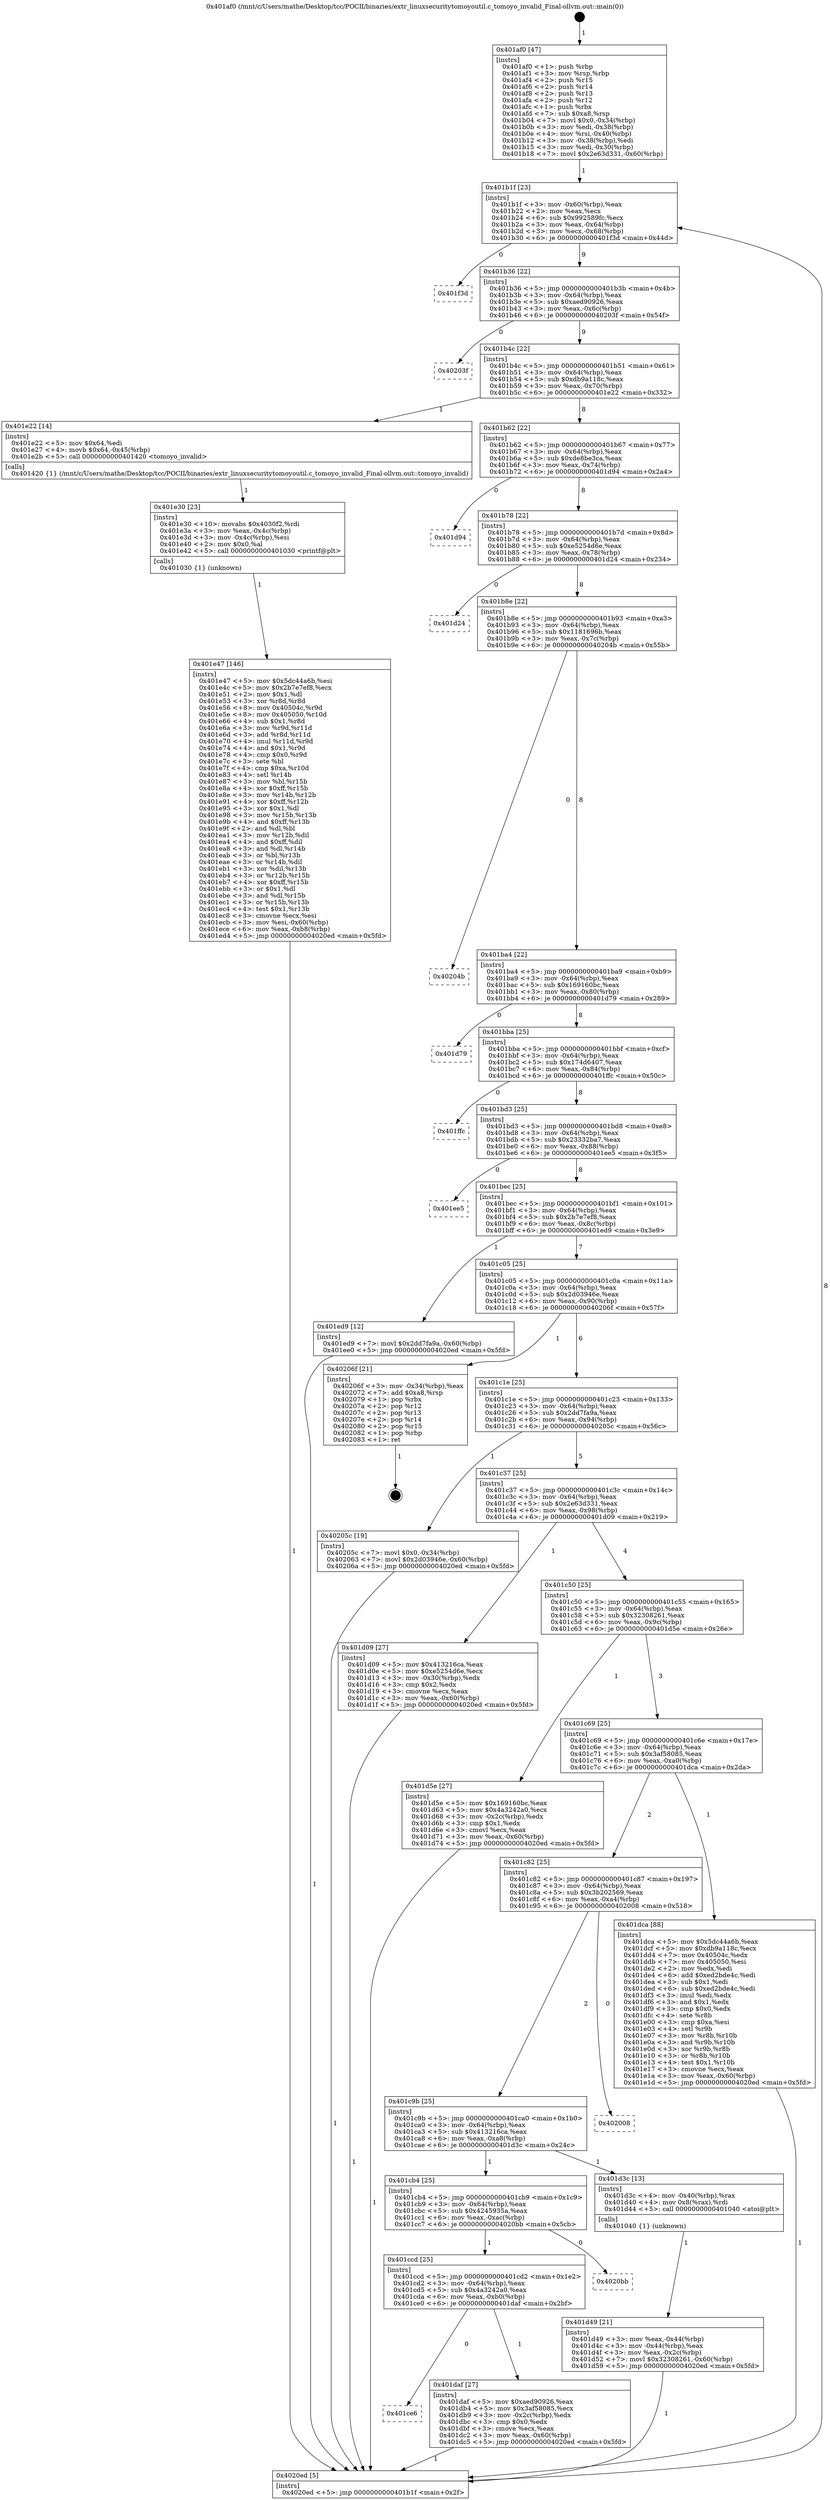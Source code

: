 digraph "0x401af0" {
  label = "0x401af0 (/mnt/c/Users/mathe/Desktop/tcc/POCII/binaries/extr_linuxsecuritytomoyoutil.c_tomoyo_invalid_Final-ollvm.out::main(0))"
  labelloc = "t"
  node[shape=record]

  Entry [label="",width=0.3,height=0.3,shape=circle,fillcolor=black,style=filled]
  "0x401b1f" [label="{
     0x401b1f [23]\l
     | [instrs]\l
     &nbsp;&nbsp;0x401b1f \<+3\>: mov -0x60(%rbp),%eax\l
     &nbsp;&nbsp;0x401b22 \<+2\>: mov %eax,%ecx\l
     &nbsp;&nbsp;0x401b24 \<+6\>: sub $0x992589fc,%ecx\l
     &nbsp;&nbsp;0x401b2a \<+3\>: mov %eax,-0x64(%rbp)\l
     &nbsp;&nbsp;0x401b2d \<+3\>: mov %ecx,-0x68(%rbp)\l
     &nbsp;&nbsp;0x401b30 \<+6\>: je 0000000000401f3d \<main+0x44d\>\l
  }"]
  "0x401f3d" [label="{
     0x401f3d\l
  }", style=dashed]
  "0x401b36" [label="{
     0x401b36 [22]\l
     | [instrs]\l
     &nbsp;&nbsp;0x401b36 \<+5\>: jmp 0000000000401b3b \<main+0x4b\>\l
     &nbsp;&nbsp;0x401b3b \<+3\>: mov -0x64(%rbp),%eax\l
     &nbsp;&nbsp;0x401b3e \<+5\>: sub $0xaed90926,%eax\l
     &nbsp;&nbsp;0x401b43 \<+3\>: mov %eax,-0x6c(%rbp)\l
     &nbsp;&nbsp;0x401b46 \<+6\>: je 000000000040203f \<main+0x54f\>\l
  }"]
  Exit [label="",width=0.3,height=0.3,shape=circle,fillcolor=black,style=filled,peripheries=2]
  "0x40203f" [label="{
     0x40203f\l
  }", style=dashed]
  "0x401b4c" [label="{
     0x401b4c [22]\l
     | [instrs]\l
     &nbsp;&nbsp;0x401b4c \<+5\>: jmp 0000000000401b51 \<main+0x61\>\l
     &nbsp;&nbsp;0x401b51 \<+3\>: mov -0x64(%rbp),%eax\l
     &nbsp;&nbsp;0x401b54 \<+5\>: sub $0xdb9a118c,%eax\l
     &nbsp;&nbsp;0x401b59 \<+3\>: mov %eax,-0x70(%rbp)\l
     &nbsp;&nbsp;0x401b5c \<+6\>: je 0000000000401e22 \<main+0x332\>\l
  }"]
  "0x401e47" [label="{
     0x401e47 [146]\l
     | [instrs]\l
     &nbsp;&nbsp;0x401e47 \<+5\>: mov $0x5dc44a6b,%esi\l
     &nbsp;&nbsp;0x401e4c \<+5\>: mov $0x2b7e7ef8,%ecx\l
     &nbsp;&nbsp;0x401e51 \<+2\>: mov $0x1,%dl\l
     &nbsp;&nbsp;0x401e53 \<+3\>: xor %r8d,%r8d\l
     &nbsp;&nbsp;0x401e56 \<+8\>: mov 0x40504c,%r9d\l
     &nbsp;&nbsp;0x401e5e \<+8\>: mov 0x405050,%r10d\l
     &nbsp;&nbsp;0x401e66 \<+4\>: sub $0x1,%r8d\l
     &nbsp;&nbsp;0x401e6a \<+3\>: mov %r9d,%r11d\l
     &nbsp;&nbsp;0x401e6d \<+3\>: add %r8d,%r11d\l
     &nbsp;&nbsp;0x401e70 \<+4\>: imul %r11d,%r9d\l
     &nbsp;&nbsp;0x401e74 \<+4\>: and $0x1,%r9d\l
     &nbsp;&nbsp;0x401e78 \<+4\>: cmp $0x0,%r9d\l
     &nbsp;&nbsp;0x401e7c \<+3\>: sete %bl\l
     &nbsp;&nbsp;0x401e7f \<+4\>: cmp $0xa,%r10d\l
     &nbsp;&nbsp;0x401e83 \<+4\>: setl %r14b\l
     &nbsp;&nbsp;0x401e87 \<+3\>: mov %bl,%r15b\l
     &nbsp;&nbsp;0x401e8a \<+4\>: xor $0xff,%r15b\l
     &nbsp;&nbsp;0x401e8e \<+3\>: mov %r14b,%r12b\l
     &nbsp;&nbsp;0x401e91 \<+4\>: xor $0xff,%r12b\l
     &nbsp;&nbsp;0x401e95 \<+3\>: xor $0x1,%dl\l
     &nbsp;&nbsp;0x401e98 \<+3\>: mov %r15b,%r13b\l
     &nbsp;&nbsp;0x401e9b \<+4\>: and $0xff,%r13b\l
     &nbsp;&nbsp;0x401e9f \<+2\>: and %dl,%bl\l
     &nbsp;&nbsp;0x401ea1 \<+3\>: mov %r12b,%dil\l
     &nbsp;&nbsp;0x401ea4 \<+4\>: and $0xff,%dil\l
     &nbsp;&nbsp;0x401ea8 \<+3\>: and %dl,%r14b\l
     &nbsp;&nbsp;0x401eab \<+3\>: or %bl,%r13b\l
     &nbsp;&nbsp;0x401eae \<+3\>: or %r14b,%dil\l
     &nbsp;&nbsp;0x401eb1 \<+3\>: xor %dil,%r13b\l
     &nbsp;&nbsp;0x401eb4 \<+3\>: or %r12b,%r15b\l
     &nbsp;&nbsp;0x401eb7 \<+4\>: xor $0xff,%r15b\l
     &nbsp;&nbsp;0x401ebb \<+3\>: or $0x1,%dl\l
     &nbsp;&nbsp;0x401ebe \<+3\>: and %dl,%r15b\l
     &nbsp;&nbsp;0x401ec1 \<+3\>: or %r15b,%r13b\l
     &nbsp;&nbsp;0x401ec4 \<+4\>: test $0x1,%r13b\l
     &nbsp;&nbsp;0x401ec8 \<+3\>: cmovne %ecx,%esi\l
     &nbsp;&nbsp;0x401ecb \<+3\>: mov %esi,-0x60(%rbp)\l
     &nbsp;&nbsp;0x401ece \<+6\>: mov %eax,-0xb8(%rbp)\l
     &nbsp;&nbsp;0x401ed4 \<+5\>: jmp 00000000004020ed \<main+0x5fd\>\l
  }"]
  "0x401e22" [label="{
     0x401e22 [14]\l
     | [instrs]\l
     &nbsp;&nbsp;0x401e22 \<+5\>: mov $0x64,%edi\l
     &nbsp;&nbsp;0x401e27 \<+4\>: movb $0x64,-0x45(%rbp)\l
     &nbsp;&nbsp;0x401e2b \<+5\>: call 0000000000401420 \<tomoyo_invalid\>\l
     | [calls]\l
     &nbsp;&nbsp;0x401420 \{1\} (/mnt/c/Users/mathe/Desktop/tcc/POCII/binaries/extr_linuxsecuritytomoyoutil.c_tomoyo_invalid_Final-ollvm.out::tomoyo_invalid)\l
  }"]
  "0x401b62" [label="{
     0x401b62 [22]\l
     | [instrs]\l
     &nbsp;&nbsp;0x401b62 \<+5\>: jmp 0000000000401b67 \<main+0x77\>\l
     &nbsp;&nbsp;0x401b67 \<+3\>: mov -0x64(%rbp),%eax\l
     &nbsp;&nbsp;0x401b6a \<+5\>: sub $0xde8be3ca,%eax\l
     &nbsp;&nbsp;0x401b6f \<+3\>: mov %eax,-0x74(%rbp)\l
     &nbsp;&nbsp;0x401b72 \<+6\>: je 0000000000401d94 \<main+0x2a4\>\l
  }"]
  "0x401e30" [label="{
     0x401e30 [23]\l
     | [instrs]\l
     &nbsp;&nbsp;0x401e30 \<+10\>: movabs $0x4030f2,%rdi\l
     &nbsp;&nbsp;0x401e3a \<+3\>: mov %eax,-0x4c(%rbp)\l
     &nbsp;&nbsp;0x401e3d \<+3\>: mov -0x4c(%rbp),%esi\l
     &nbsp;&nbsp;0x401e40 \<+2\>: mov $0x0,%al\l
     &nbsp;&nbsp;0x401e42 \<+5\>: call 0000000000401030 \<printf@plt\>\l
     | [calls]\l
     &nbsp;&nbsp;0x401030 \{1\} (unknown)\l
  }"]
  "0x401d94" [label="{
     0x401d94\l
  }", style=dashed]
  "0x401b78" [label="{
     0x401b78 [22]\l
     | [instrs]\l
     &nbsp;&nbsp;0x401b78 \<+5\>: jmp 0000000000401b7d \<main+0x8d\>\l
     &nbsp;&nbsp;0x401b7d \<+3\>: mov -0x64(%rbp),%eax\l
     &nbsp;&nbsp;0x401b80 \<+5\>: sub $0xe5254d6e,%eax\l
     &nbsp;&nbsp;0x401b85 \<+3\>: mov %eax,-0x78(%rbp)\l
     &nbsp;&nbsp;0x401b88 \<+6\>: je 0000000000401d24 \<main+0x234\>\l
  }"]
  "0x401ce6" [label="{
     0x401ce6\l
  }", style=dashed]
  "0x401d24" [label="{
     0x401d24\l
  }", style=dashed]
  "0x401b8e" [label="{
     0x401b8e [22]\l
     | [instrs]\l
     &nbsp;&nbsp;0x401b8e \<+5\>: jmp 0000000000401b93 \<main+0xa3\>\l
     &nbsp;&nbsp;0x401b93 \<+3\>: mov -0x64(%rbp),%eax\l
     &nbsp;&nbsp;0x401b96 \<+5\>: sub $0x1181696b,%eax\l
     &nbsp;&nbsp;0x401b9b \<+3\>: mov %eax,-0x7c(%rbp)\l
     &nbsp;&nbsp;0x401b9e \<+6\>: je 000000000040204b \<main+0x55b\>\l
  }"]
  "0x401daf" [label="{
     0x401daf [27]\l
     | [instrs]\l
     &nbsp;&nbsp;0x401daf \<+5\>: mov $0xaed90926,%eax\l
     &nbsp;&nbsp;0x401db4 \<+5\>: mov $0x3af58085,%ecx\l
     &nbsp;&nbsp;0x401db9 \<+3\>: mov -0x2c(%rbp),%edx\l
     &nbsp;&nbsp;0x401dbc \<+3\>: cmp $0x0,%edx\l
     &nbsp;&nbsp;0x401dbf \<+3\>: cmove %ecx,%eax\l
     &nbsp;&nbsp;0x401dc2 \<+3\>: mov %eax,-0x60(%rbp)\l
     &nbsp;&nbsp;0x401dc5 \<+5\>: jmp 00000000004020ed \<main+0x5fd\>\l
  }"]
  "0x40204b" [label="{
     0x40204b\l
  }", style=dashed]
  "0x401ba4" [label="{
     0x401ba4 [22]\l
     | [instrs]\l
     &nbsp;&nbsp;0x401ba4 \<+5\>: jmp 0000000000401ba9 \<main+0xb9\>\l
     &nbsp;&nbsp;0x401ba9 \<+3\>: mov -0x64(%rbp),%eax\l
     &nbsp;&nbsp;0x401bac \<+5\>: sub $0x169160bc,%eax\l
     &nbsp;&nbsp;0x401bb1 \<+3\>: mov %eax,-0x80(%rbp)\l
     &nbsp;&nbsp;0x401bb4 \<+6\>: je 0000000000401d79 \<main+0x289\>\l
  }"]
  "0x401ccd" [label="{
     0x401ccd [25]\l
     | [instrs]\l
     &nbsp;&nbsp;0x401ccd \<+5\>: jmp 0000000000401cd2 \<main+0x1e2\>\l
     &nbsp;&nbsp;0x401cd2 \<+3\>: mov -0x64(%rbp),%eax\l
     &nbsp;&nbsp;0x401cd5 \<+5\>: sub $0x4a3242a0,%eax\l
     &nbsp;&nbsp;0x401cda \<+6\>: mov %eax,-0xb0(%rbp)\l
     &nbsp;&nbsp;0x401ce0 \<+6\>: je 0000000000401daf \<main+0x2bf\>\l
  }"]
  "0x401d79" [label="{
     0x401d79\l
  }", style=dashed]
  "0x401bba" [label="{
     0x401bba [25]\l
     | [instrs]\l
     &nbsp;&nbsp;0x401bba \<+5\>: jmp 0000000000401bbf \<main+0xcf\>\l
     &nbsp;&nbsp;0x401bbf \<+3\>: mov -0x64(%rbp),%eax\l
     &nbsp;&nbsp;0x401bc2 \<+5\>: sub $0x174d6407,%eax\l
     &nbsp;&nbsp;0x401bc7 \<+6\>: mov %eax,-0x84(%rbp)\l
     &nbsp;&nbsp;0x401bcd \<+6\>: je 0000000000401ffc \<main+0x50c\>\l
  }"]
  "0x4020bb" [label="{
     0x4020bb\l
  }", style=dashed]
  "0x401ffc" [label="{
     0x401ffc\l
  }", style=dashed]
  "0x401bd3" [label="{
     0x401bd3 [25]\l
     | [instrs]\l
     &nbsp;&nbsp;0x401bd3 \<+5\>: jmp 0000000000401bd8 \<main+0xe8\>\l
     &nbsp;&nbsp;0x401bd8 \<+3\>: mov -0x64(%rbp),%eax\l
     &nbsp;&nbsp;0x401bdb \<+5\>: sub $0x23332ba7,%eax\l
     &nbsp;&nbsp;0x401be0 \<+6\>: mov %eax,-0x88(%rbp)\l
     &nbsp;&nbsp;0x401be6 \<+6\>: je 0000000000401ee5 \<main+0x3f5\>\l
  }"]
  "0x401d49" [label="{
     0x401d49 [21]\l
     | [instrs]\l
     &nbsp;&nbsp;0x401d49 \<+3\>: mov %eax,-0x44(%rbp)\l
     &nbsp;&nbsp;0x401d4c \<+3\>: mov -0x44(%rbp),%eax\l
     &nbsp;&nbsp;0x401d4f \<+3\>: mov %eax,-0x2c(%rbp)\l
     &nbsp;&nbsp;0x401d52 \<+7\>: movl $0x32308261,-0x60(%rbp)\l
     &nbsp;&nbsp;0x401d59 \<+5\>: jmp 00000000004020ed \<main+0x5fd\>\l
  }"]
  "0x401ee5" [label="{
     0x401ee5\l
  }", style=dashed]
  "0x401bec" [label="{
     0x401bec [25]\l
     | [instrs]\l
     &nbsp;&nbsp;0x401bec \<+5\>: jmp 0000000000401bf1 \<main+0x101\>\l
     &nbsp;&nbsp;0x401bf1 \<+3\>: mov -0x64(%rbp),%eax\l
     &nbsp;&nbsp;0x401bf4 \<+5\>: sub $0x2b7e7ef8,%eax\l
     &nbsp;&nbsp;0x401bf9 \<+6\>: mov %eax,-0x8c(%rbp)\l
     &nbsp;&nbsp;0x401bff \<+6\>: je 0000000000401ed9 \<main+0x3e9\>\l
  }"]
  "0x401cb4" [label="{
     0x401cb4 [25]\l
     | [instrs]\l
     &nbsp;&nbsp;0x401cb4 \<+5\>: jmp 0000000000401cb9 \<main+0x1c9\>\l
     &nbsp;&nbsp;0x401cb9 \<+3\>: mov -0x64(%rbp),%eax\l
     &nbsp;&nbsp;0x401cbc \<+5\>: sub $0x4245935a,%eax\l
     &nbsp;&nbsp;0x401cc1 \<+6\>: mov %eax,-0xac(%rbp)\l
     &nbsp;&nbsp;0x401cc7 \<+6\>: je 00000000004020bb \<main+0x5cb\>\l
  }"]
  "0x401ed9" [label="{
     0x401ed9 [12]\l
     | [instrs]\l
     &nbsp;&nbsp;0x401ed9 \<+7\>: movl $0x2dd7fa9a,-0x60(%rbp)\l
     &nbsp;&nbsp;0x401ee0 \<+5\>: jmp 00000000004020ed \<main+0x5fd\>\l
  }"]
  "0x401c05" [label="{
     0x401c05 [25]\l
     | [instrs]\l
     &nbsp;&nbsp;0x401c05 \<+5\>: jmp 0000000000401c0a \<main+0x11a\>\l
     &nbsp;&nbsp;0x401c0a \<+3\>: mov -0x64(%rbp),%eax\l
     &nbsp;&nbsp;0x401c0d \<+5\>: sub $0x2d03946e,%eax\l
     &nbsp;&nbsp;0x401c12 \<+6\>: mov %eax,-0x90(%rbp)\l
     &nbsp;&nbsp;0x401c18 \<+6\>: je 000000000040206f \<main+0x57f\>\l
  }"]
  "0x401d3c" [label="{
     0x401d3c [13]\l
     | [instrs]\l
     &nbsp;&nbsp;0x401d3c \<+4\>: mov -0x40(%rbp),%rax\l
     &nbsp;&nbsp;0x401d40 \<+4\>: mov 0x8(%rax),%rdi\l
     &nbsp;&nbsp;0x401d44 \<+5\>: call 0000000000401040 \<atoi@plt\>\l
     | [calls]\l
     &nbsp;&nbsp;0x401040 \{1\} (unknown)\l
  }"]
  "0x40206f" [label="{
     0x40206f [21]\l
     | [instrs]\l
     &nbsp;&nbsp;0x40206f \<+3\>: mov -0x34(%rbp),%eax\l
     &nbsp;&nbsp;0x402072 \<+7\>: add $0xa8,%rsp\l
     &nbsp;&nbsp;0x402079 \<+1\>: pop %rbx\l
     &nbsp;&nbsp;0x40207a \<+2\>: pop %r12\l
     &nbsp;&nbsp;0x40207c \<+2\>: pop %r13\l
     &nbsp;&nbsp;0x40207e \<+2\>: pop %r14\l
     &nbsp;&nbsp;0x402080 \<+2\>: pop %r15\l
     &nbsp;&nbsp;0x402082 \<+1\>: pop %rbp\l
     &nbsp;&nbsp;0x402083 \<+1\>: ret\l
  }"]
  "0x401c1e" [label="{
     0x401c1e [25]\l
     | [instrs]\l
     &nbsp;&nbsp;0x401c1e \<+5\>: jmp 0000000000401c23 \<main+0x133\>\l
     &nbsp;&nbsp;0x401c23 \<+3\>: mov -0x64(%rbp),%eax\l
     &nbsp;&nbsp;0x401c26 \<+5\>: sub $0x2dd7fa9a,%eax\l
     &nbsp;&nbsp;0x401c2b \<+6\>: mov %eax,-0x94(%rbp)\l
     &nbsp;&nbsp;0x401c31 \<+6\>: je 000000000040205c \<main+0x56c\>\l
  }"]
  "0x401c9b" [label="{
     0x401c9b [25]\l
     | [instrs]\l
     &nbsp;&nbsp;0x401c9b \<+5\>: jmp 0000000000401ca0 \<main+0x1b0\>\l
     &nbsp;&nbsp;0x401ca0 \<+3\>: mov -0x64(%rbp),%eax\l
     &nbsp;&nbsp;0x401ca3 \<+5\>: sub $0x413216ca,%eax\l
     &nbsp;&nbsp;0x401ca8 \<+6\>: mov %eax,-0xa8(%rbp)\l
     &nbsp;&nbsp;0x401cae \<+6\>: je 0000000000401d3c \<main+0x24c\>\l
  }"]
  "0x40205c" [label="{
     0x40205c [19]\l
     | [instrs]\l
     &nbsp;&nbsp;0x40205c \<+7\>: movl $0x0,-0x34(%rbp)\l
     &nbsp;&nbsp;0x402063 \<+7\>: movl $0x2d03946e,-0x60(%rbp)\l
     &nbsp;&nbsp;0x40206a \<+5\>: jmp 00000000004020ed \<main+0x5fd\>\l
  }"]
  "0x401c37" [label="{
     0x401c37 [25]\l
     | [instrs]\l
     &nbsp;&nbsp;0x401c37 \<+5\>: jmp 0000000000401c3c \<main+0x14c\>\l
     &nbsp;&nbsp;0x401c3c \<+3\>: mov -0x64(%rbp),%eax\l
     &nbsp;&nbsp;0x401c3f \<+5\>: sub $0x2e63d331,%eax\l
     &nbsp;&nbsp;0x401c44 \<+6\>: mov %eax,-0x98(%rbp)\l
     &nbsp;&nbsp;0x401c4a \<+6\>: je 0000000000401d09 \<main+0x219\>\l
  }"]
  "0x402008" [label="{
     0x402008\l
  }", style=dashed]
  "0x401d09" [label="{
     0x401d09 [27]\l
     | [instrs]\l
     &nbsp;&nbsp;0x401d09 \<+5\>: mov $0x413216ca,%eax\l
     &nbsp;&nbsp;0x401d0e \<+5\>: mov $0xe5254d6e,%ecx\l
     &nbsp;&nbsp;0x401d13 \<+3\>: mov -0x30(%rbp),%edx\l
     &nbsp;&nbsp;0x401d16 \<+3\>: cmp $0x2,%edx\l
     &nbsp;&nbsp;0x401d19 \<+3\>: cmovne %ecx,%eax\l
     &nbsp;&nbsp;0x401d1c \<+3\>: mov %eax,-0x60(%rbp)\l
     &nbsp;&nbsp;0x401d1f \<+5\>: jmp 00000000004020ed \<main+0x5fd\>\l
  }"]
  "0x401c50" [label="{
     0x401c50 [25]\l
     | [instrs]\l
     &nbsp;&nbsp;0x401c50 \<+5\>: jmp 0000000000401c55 \<main+0x165\>\l
     &nbsp;&nbsp;0x401c55 \<+3\>: mov -0x64(%rbp),%eax\l
     &nbsp;&nbsp;0x401c58 \<+5\>: sub $0x32308261,%eax\l
     &nbsp;&nbsp;0x401c5d \<+6\>: mov %eax,-0x9c(%rbp)\l
     &nbsp;&nbsp;0x401c63 \<+6\>: je 0000000000401d5e \<main+0x26e\>\l
  }"]
  "0x4020ed" [label="{
     0x4020ed [5]\l
     | [instrs]\l
     &nbsp;&nbsp;0x4020ed \<+5\>: jmp 0000000000401b1f \<main+0x2f\>\l
  }"]
  "0x401af0" [label="{
     0x401af0 [47]\l
     | [instrs]\l
     &nbsp;&nbsp;0x401af0 \<+1\>: push %rbp\l
     &nbsp;&nbsp;0x401af1 \<+3\>: mov %rsp,%rbp\l
     &nbsp;&nbsp;0x401af4 \<+2\>: push %r15\l
     &nbsp;&nbsp;0x401af6 \<+2\>: push %r14\l
     &nbsp;&nbsp;0x401af8 \<+2\>: push %r13\l
     &nbsp;&nbsp;0x401afa \<+2\>: push %r12\l
     &nbsp;&nbsp;0x401afc \<+1\>: push %rbx\l
     &nbsp;&nbsp;0x401afd \<+7\>: sub $0xa8,%rsp\l
     &nbsp;&nbsp;0x401b04 \<+7\>: movl $0x0,-0x34(%rbp)\l
     &nbsp;&nbsp;0x401b0b \<+3\>: mov %edi,-0x38(%rbp)\l
     &nbsp;&nbsp;0x401b0e \<+4\>: mov %rsi,-0x40(%rbp)\l
     &nbsp;&nbsp;0x401b12 \<+3\>: mov -0x38(%rbp),%edi\l
     &nbsp;&nbsp;0x401b15 \<+3\>: mov %edi,-0x30(%rbp)\l
     &nbsp;&nbsp;0x401b18 \<+7\>: movl $0x2e63d331,-0x60(%rbp)\l
  }"]
  "0x401c82" [label="{
     0x401c82 [25]\l
     | [instrs]\l
     &nbsp;&nbsp;0x401c82 \<+5\>: jmp 0000000000401c87 \<main+0x197\>\l
     &nbsp;&nbsp;0x401c87 \<+3\>: mov -0x64(%rbp),%eax\l
     &nbsp;&nbsp;0x401c8a \<+5\>: sub $0x3b202569,%eax\l
     &nbsp;&nbsp;0x401c8f \<+6\>: mov %eax,-0xa4(%rbp)\l
     &nbsp;&nbsp;0x401c95 \<+6\>: je 0000000000402008 \<main+0x518\>\l
  }"]
  "0x401d5e" [label="{
     0x401d5e [27]\l
     | [instrs]\l
     &nbsp;&nbsp;0x401d5e \<+5\>: mov $0x169160bc,%eax\l
     &nbsp;&nbsp;0x401d63 \<+5\>: mov $0x4a3242a0,%ecx\l
     &nbsp;&nbsp;0x401d68 \<+3\>: mov -0x2c(%rbp),%edx\l
     &nbsp;&nbsp;0x401d6b \<+3\>: cmp $0x1,%edx\l
     &nbsp;&nbsp;0x401d6e \<+3\>: cmovl %ecx,%eax\l
     &nbsp;&nbsp;0x401d71 \<+3\>: mov %eax,-0x60(%rbp)\l
     &nbsp;&nbsp;0x401d74 \<+5\>: jmp 00000000004020ed \<main+0x5fd\>\l
  }"]
  "0x401c69" [label="{
     0x401c69 [25]\l
     | [instrs]\l
     &nbsp;&nbsp;0x401c69 \<+5\>: jmp 0000000000401c6e \<main+0x17e\>\l
     &nbsp;&nbsp;0x401c6e \<+3\>: mov -0x64(%rbp),%eax\l
     &nbsp;&nbsp;0x401c71 \<+5\>: sub $0x3af58085,%eax\l
     &nbsp;&nbsp;0x401c76 \<+6\>: mov %eax,-0xa0(%rbp)\l
     &nbsp;&nbsp;0x401c7c \<+6\>: je 0000000000401dca \<main+0x2da\>\l
  }"]
  "0x401dca" [label="{
     0x401dca [88]\l
     | [instrs]\l
     &nbsp;&nbsp;0x401dca \<+5\>: mov $0x5dc44a6b,%eax\l
     &nbsp;&nbsp;0x401dcf \<+5\>: mov $0xdb9a118c,%ecx\l
     &nbsp;&nbsp;0x401dd4 \<+7\>: mov 0x40504c,%edx\l
     &nbsp;&nbsp;0x401ddb \<+7\>: mov 0x405050,%esi\l
     &nbsp;&nbsp;0x401de2 \<+2\>: mov %edx,%edi\l
     &nbsp;&nbsp;0x401de4 \<+6\>: add $0xed2bde4c,%edi\l
     &nbsp;&nbsp;0x401dea \<+3\>: sub $0x1,%edi\l
     &nbsp;&nbsp;0x401ded \<+6\>: sub $0xed2bde4c,%edi\l
     &nbsp;&nbsp;0x401df3 \<+3\>: imul %edi,%edx\l
     &nbsp;&nbsp;0x401df6 \<+3\>: and $0x1,%edx\l
     &nbsp;&nbsp;0x401df9 \<+3\>: cmp $0x0,%edx\l
     &nbsp;&nbsp;0x401dfc \<+4\>: sete %r8b\l
     &nbsp;&nbsp;0x401e00 \<+3\>: cmp $0xa,%esi\l
     &nbsp;&nbsp;0x401e03 \<+4\>: setl %r9b\l
     &nbsp;&nbsp;0x401e07 \<+3\>: mov %r8b,%r10b\l
     &nbsp;&nbsp;0x401e0a \<+3\>: and %r9b,%r10b\l
     &nbsp;&nbsp;0x401e0d \<+3\>: xor %r9b,%r8b\l
     &nbsp;&nbsp;0x401e10 \<+3\>: or %r8b,%r10b\l
     &nbsp;&nbsp;0x401e13 \<+4\>: test $0x1,%r10b\l
     &nbsp;&nbsp;0x401e17 \<+3\>: cmovne %ecx,%eax\l
     &nbsp;&nbsp;0x401e1a \<+3\>: mov %eax,-0x60(%rbp)\l
     &nbsp;&nbsp;0x401e1d \<+5\>: jmp 00000000004020ed \<main+0x5fd\>\l
  }"]
  Entry -> "0x401af0" [label=" 1"]
  "0x401b1f" -> "0x401f3d" [label=" 0"]
  "0x401b1f" -> "0x401b36" [label=" 9"]
  "0x40206f" -> Exit [label=" 1"]
  "0x401b36" -> "0x40203f" [label=" 0"]
  "0x401b36" -> "0x401b4c" [label=" 9"]
  "0x40205c" -> "0x4020ed" [label=" 1"]
  "0x401b4c" -> "0x401e22" [label=" 1"]
  "0x401b4c" -> "0x401b62" [label=" 8"]
  "0x401ed9" -> "0x4020ed" [label=" 1"]
  "0x401b62" -> "0x401d94" [label=" 0"]
  "0x401b62" -> "0x401b78" [label=" 8"]
  "0x401e47" -> "0x4020ed" [label=" 1"]
  "0x401b78" -> "0x401d24" [label=" 0"]
  "0x401b78" -> "0x401b8e" [label=" 8"]
  "0x401e30" -> "0x401e47" [label=" 1"]
  "0x401b8e" -> "0x40204b" [label=" 0"]
  "0x401b8e" -> "0x401ba4" [label=" 8"]
  "0x401e22" -> "0x401e30" [label=" 1"]
  "0x401ba4" -> "0x401d79" [label=" 0"]
  "0x401ba4" -> "0x401bba" [label=" 8"]
  "0x401daf" -> "0x4020ed" [label=" 1"]
  "0x401bba" -> "0x401ffc" [label=" 0"]
  "0x401bba" -> "0x401bd3" [label=" 8"]
  "0x401ccd" -> "0x401ce6" [label=" 0"]
  "0x401bd3" -> "0x401ee5" [label=" 0"]
  "0x401bd3" -> "0x401bec" [label=" 8"]
  "0x401dca" -> "0x4020ed" [label=" 1"]
  "0x401bec" -> "0x401ed9" [label=" 1"]
  "0x401bec" -> "0x401c05" [label=" 7"]
  "0x401cb4" -> "0x401ccd" [label=" 1"]
  "0x401c05" -> "0x40206f" [label=" 1"]
  "0x401c05" -> "0x401c1e" [label=" 6"]
  "0x401cb4" -> "0x4020bb" [label=" 0"]
  "0x401c1e" -> "0x40205c" [label=" 1"]
  "0x401c1e" -> "0x401c37" [label=" 5"]
  "0x401d5e" -> "0x4020ed" [label=" 1"]
  "0x401c37" -> "0x401d09" [label=" 1"]
  "0x401c37" -> "0x401c50" [label=" 4"]
  "0x401d09" -> "0x4020ed" [label=" 1"]
  "0x401af0" -> "0x401b1f" [label=" 1"]
  "0x4020ed" -> "0x401b1f" [label=" 8"]
  "0x401d49" -> "0x4020ed" [label=" 1"]
  "0x401c50" -> "0x401d5e" [label=" 1"]
  "0x401c50" -> "0x401c69" [label=" 3"]
  "0x401c9b" -> "0x401cb4" [label=" 1"]
  "0x401c69" -> "0x401dca" [label=" 1"]
  "0x401c69" -> "0x401c82" [label=" 2"]
  "0x401d3c" -> "0x401d49" [label=" 1"]
  "0x401c82" -> "0x402008" [label=" 0"]
  "0x401c82" -> "0x401c9b" [label=" 2"]
  "0x401ccd" -> "0x401daf" [label=" 1"]
  "0x401c9b" -> "0x401d3c" [label=" 1"]
}
